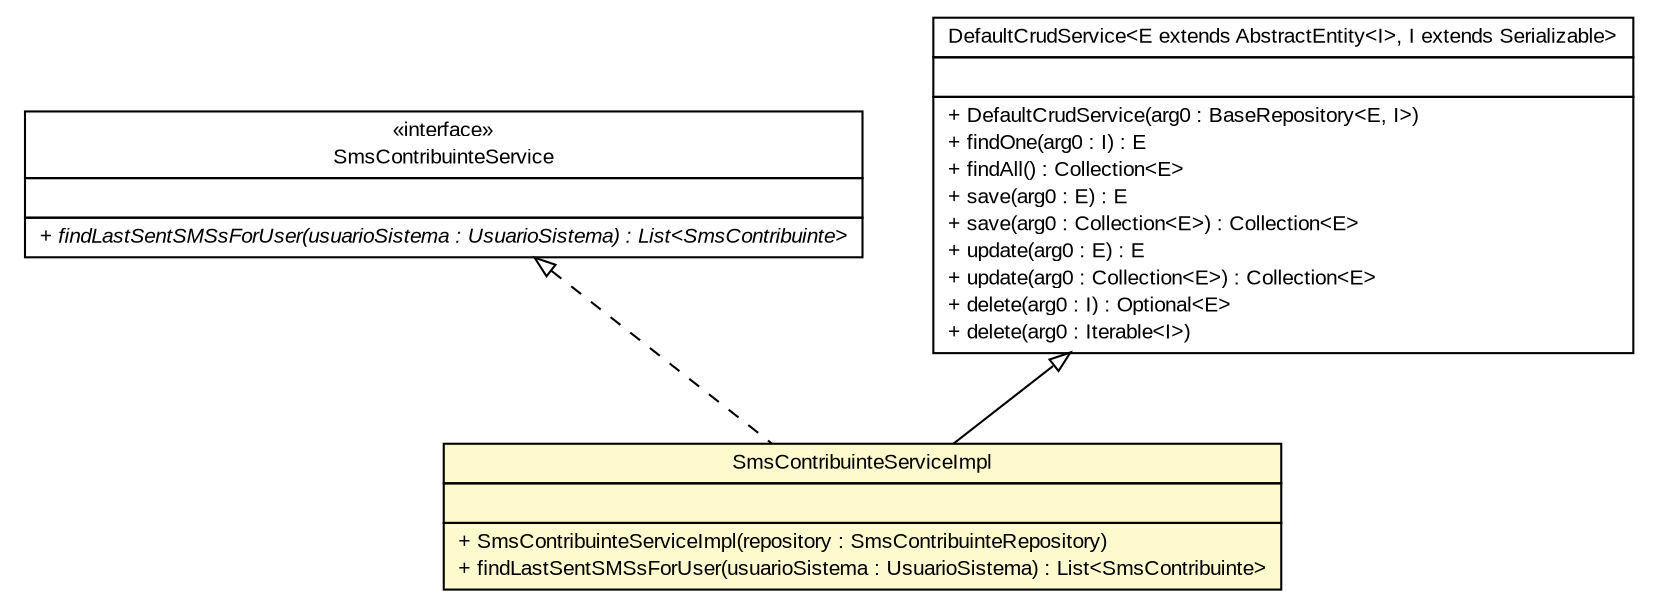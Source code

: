#!/usr/local/bin/dot
#
# Class diagram 
# Generated by UMLGraph version R5_6 (http://www.umlgraph.org/)
#

digraph G {
	edge [fontname="arial",fontsize=10,labelfontname="arial",labelfontsize=10];
	node [fontname="arial",fontsize=10,shape=plaintext];
	nodesep=0.25;
	ranksep=0.5;
	// br.gov.to.sefaz.seg.business.gestao.service.SmsContribuinteService
	c46143 [label=<<table title="br.gov.to.sefaz.seg.business.gestao.service.SmsContribuinteService" border="0" cellborder="1" cellspacing="0" cellpadding="2" port="p" href="../SmsContribuinteService.html">
		<tr><td><table border="0" cellspacing="0" cellpadding="1">
<tr><td align="center" balign="center"> &#171;interface&#187; </td></tr>
<tr><td align="center" balign="center"> SmsContribuinteService </td></tr>
		</table></td></tr>
		<tr><td><table border="0" cellspacing="0" cellpadding="1">
<tr><td align="left" balign="left">  </td></tr>
		</table></td></tr>
		<tr><td><table border="0" cellspacing="0" cellpadding="1">
<tr><td align="left" balign="left"><font face="arial italic" point-size="10.0"> + findLastSentSMSsForUser(usuarioSistema : UsuarioSistema) : List&lt;SmsContribuinte&gt; </font></td></tr>
		</table></td></tr>
		</table>>, URL="../SmsContribuinteService.html", fontname="arial", fontcolor="black", fontsize=10.0];
	// br.gov.to.sefaz.seg.business.gestao.service.impl.SmsContribuinteServiceImpl
	c46178 [label=<<table title="br.gov.to.sefaz.seg.business.gestao.service.impl.SmsContribuinteServiceImpl" border="0" cellborder="1" cellspacing="0" cellpadding="2" port="p" bgcolor="lemonChiffon" href="./SmsContribuinteServiceImpl.html">
		<tr><td><table border="0" cellspacing="0" cellpadding="1">
<tr><td align="center" balign="center"> SmsContribuinteServiceImpl </td></tr>
		</table></td></tr>
		<tr><td><table border="0" cellspacing="0" cellpadding="1">
<tr><td align="left" balign="left">  </td></tr>
		</table></td></tr>
		<tr><td><table border="0" cellspacing="0" cellpadding="1">
<tr><td align="left" balign="left"> + SmsContribuinteServiceImpl(repository : SmsContribuinteRepository) </td></tr>
<tr><td align="left" balign="left"> + findLastSentSMSsForUser(usuarioSistema : UsuarioSistema) : List&lt;SmsContribuinte&gt; </td></tr>
		</table></td></tr>
		</table>>, URL="./SmsContribuinteServiceImpl.html", fontname="arial", fontcolor="black", fontsize=10.0];
	//br.gov.to.sefaz.seg.business.gestao.service.impl.SmsContribuinteServiceImpl extends br.gov.to.sefaz.business.service.impl.DefaultCrudService<br.gov.to.sefaz.seg.persistence.entity.SmsContribuinte, java.lang.Long>
	c46297:p -> c46178:p [dir=back,arrowtail=empty];
	//br.gov.to.sefaz.seg.business.gestao.service.impl.SmsContribuinteServiceImpl implements br.gov.to.sefaz.seg.business.gestao.service.SmsContribuinteService
	c46143:p -> c46178:p [dir=back,arrowtail=empty,style=dashed];
	// br.gov.to.sefaz.business.service.impl.DefaultCrudService<E extends br.gov.to.sefaz.persistence.entity.AbstractEntity<I>, I extends java.io.Serializable>
	c46297 [label=<<table title="br.gov.to.sefaz.business.service.impl.DefaultCrudService" border="0" cellborder="1" cellspacing="0" cellpadding="2" port="p" href="http://java.sun.com/j2se/1.4.2/docs/api/br/gov/to/sefaz/business/service/impl/DefaultCrudService.html">
		<tr><td><table border="0" cellspacing="0" cellpadding="1">
<tr><td align="center" balign="center"> DefaultCrudService&lt;E extends AbstractEntity&lt;I&gt;, I extends Serializable&gt; </td></tr>
		</table></td></tr>
		<tr><td><table border="0" cellspacing="0" cellpadding="1">
<tr><td align="left" balign="left">  </td></tr>
		</table></td></tr>
		<tr><td><table border="0" cellspacing="0" cellpadding="1">
<tr><td align="left" balign="left"> + DefaultCrudService(arg0 : BaseRepository&lt;E, I&gt;) </td></tr>
<tr><td align="left" balign="left"> + findOne(arg0 : I) : E </td></tr>
<tr><td align="left" balign="left"> + findAll() : Collection&lt;E&gt; </td></tr>
<tr><td align="left" balign="left"> + save(arg0 : E) : E </td></tr>
<tr><td align="left" balign="left"> + save(arg0 : Collection&lt;E&gt;) : Collection&lt;E&gt; </td></tr>
<tr><td align="left" balign="left"> + update(arg0 : E) : E </td></tr>
<tr><td align="left" balign="left"> + update(arg0 : Collection&lt;E&gt;) : Collection&lt;E&gt; </td></tr>
<tr><td align="left" balign="left"> + delete(arg0 : I) : Optional&lt;E&gt; </td></tr>
<tr><td align="left" balign="left"> + delete(arg0 : Iterable&lt;I&gt;) </td></tr>
		</table></td></tr>
		</table>>, URL="http://java.sun.com/j2se/1.4.2/docs/api/br/gov/to/sefaz/business/service/impl/DefaultCrudService.html", fontname="arial", fontcolor="black", fontsize=10.0];
}

